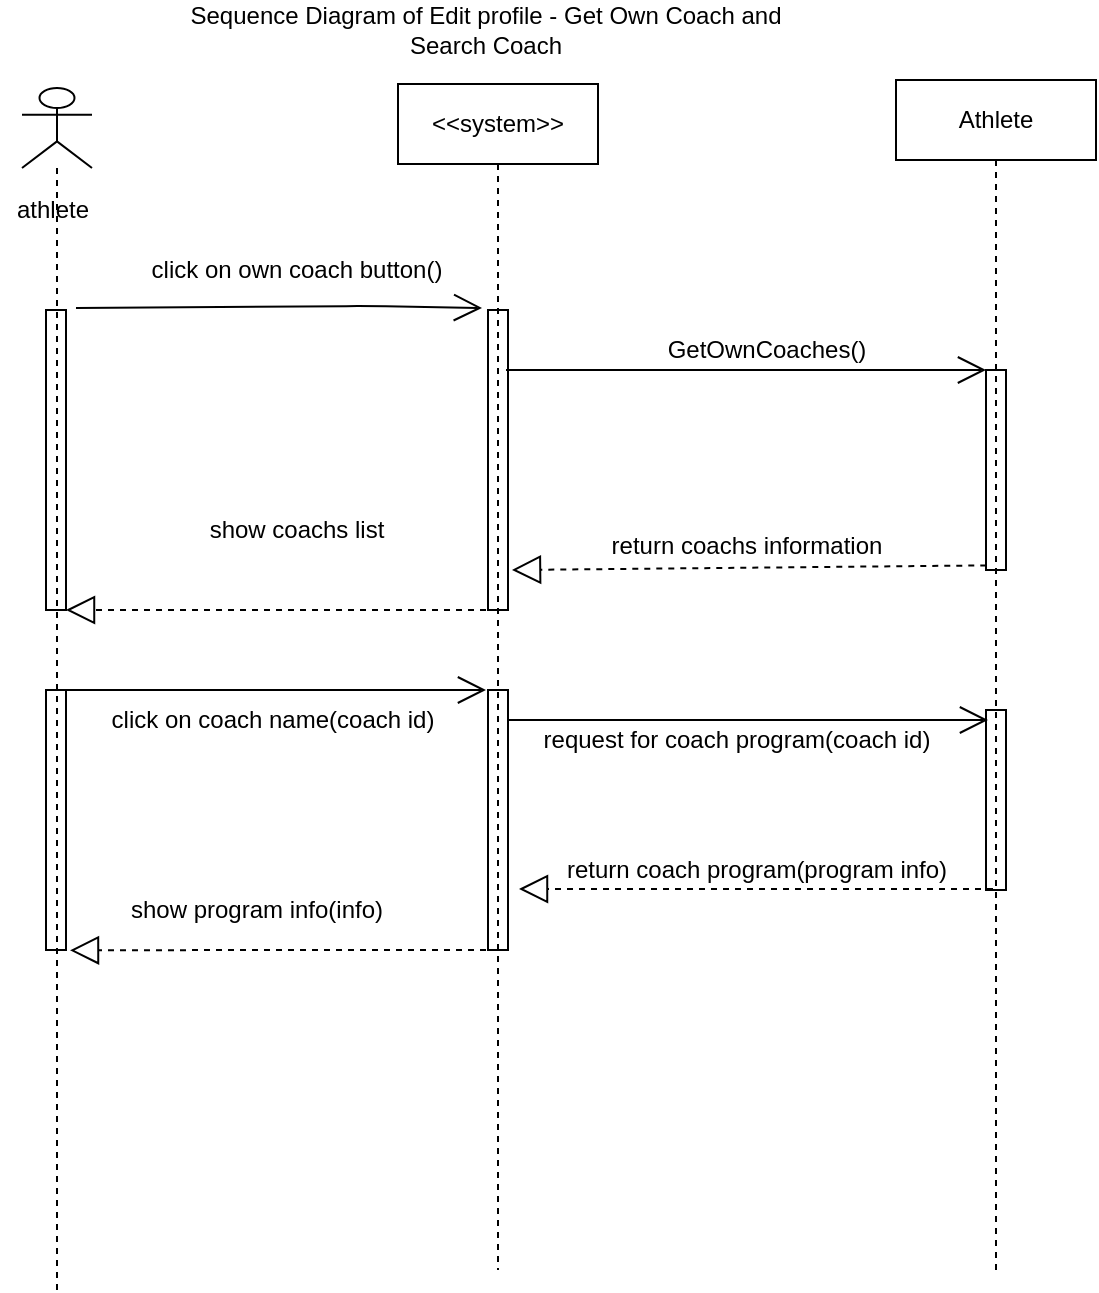 <mxfile version="12.3.8" type="github" pages="1">
  <diagram id="r_8a1xCY7EOqZlu9KzJ9" name="Page-1">
    <mxGraphModel dx="1038" dy="548" grid="1" gridSize="10" guides="1" tooltips="1" connect="1" arrows="1" fold="1" page="1" pageScale="1" pageWidth="827" pageHeight="1169" math="0" shadow="0">
      <root>
        <mxCell id="0"/>
        <mxCell id="1" parent="0"/>
        <mxCell id="oWH08BV5QVG5EaFKPN-z-2" value="" style="html=1;points=[];perimeter=orthogonalPerimeter;" parent="1" vertex="1">
          <mxGeometry x="640" y="200" width="10" height="100" as="geometry"/>
        </mxCell>
        <mxCell id="oWH08BV5QVG5EaFKPN-z-4" value="click on own coach button()" style="text;html=1;align=center;verticalAlign=middle;resizable=0;points=[];;autosize=1;" parent="1" vertex="1">
          <mxGeometry x="215" y="140" width="160" height="20" as="geometry"/>
        </mxCell>
        <mxCell id="oWH08BV5QVG5EaFKPN-z-5" value="" style="endArrow=open;endFill=1;endSize=12;html=1;" parent="1" edge="1">
          <mxGeometry width="160" relative="1" as="geometry">
            <mxPoint x="185" y="169" as="sourcePoint"/>
            <mxPoint x="388" y="169" as="targetPoint"/>
            <Array as="points">
              <mxPoint x="330" y="168"/>
            </Array>
          </mxGeometry>
        </mxCell>
        <mxCell id="oWH08BV5QVG5EaFKPN-z-7" value="show coachs list" style="text;html=1;align=center;verticalAlign=middle;resizable=0;points=[];;autosize=1;" parent="1" vertex="1">
          <mxGeometry x="245" y="270" width="100" height="20" as="geometry"/>
        </mxCell>
        <mxCell id="oWH08BV5QVG5EaFKPN-z-8" value="" style="html=1;points=[];perimeter=orthogonalPerimeter;" parent="1" vertex="1">
          <mxGeometry x="391" y="360" width="10" height="130" as="geometry"/>
        </mxCell>
        <mxCell id="oWH08BV5QVG5EaFKPN-z-9" value="" style="endArrow=open;endFill=1;endSize=12;html=1;" parent="1" edge="1" source="cMLbqUwAu9itUyE34Vvo-7">
          <mxGeometry width="160" relative="1" as="geometry">
            <mxPoint x="180" y="362" as="sourcePoint"/>
            <mxPoint x="390" y="360" as="targetPoint"/>
          </mxGeometry>
        </mxCell>
        <mxCell id="oWH08BV5QVG5EaFKPN-z-10" value="" style="endArrow=block;dashed=1;endFill=0;endSize=12;html=1;entryX=1.2;entryY=0.876;entryDx=0;entryDy=0;entryPerimeter=0;" parent="1" edge="1">
          <mxGeometry width="160" relative="1" as="geometry">
            <mxPoint x="390" y="490" as="sourcePoint"/>
            <mxPoint x="182" y="490.16" as="targetPoint"/>
            <Array as="points">
              <mxPoint x="280" y="490"/>
            </Array>
          </mxGeometry>
        </mxCell>
        <mxCell id="oWH08BV5QVG5EaFKPN-z-11" value="" style="html=1;points=[];perimeter=orthogonalPerimeter;" parent="1" vertex="1">
          <mxGeometry x="391" y="170" width="10" height="150" as="geometry"/>
        </mxCell>
        <mxCell id="oWH08BV5QVG5EaFKPN-z-13" value="" style="endArrow=open;endFill=1;endSize=12;html=1;" parent="1" edge="1">
          <mxGeometry width="160" relative="1" as="geometry">
            <mxPoint x="400" y="200" as="sourcePoint"/>
            <mxPoint x="640" y="200" as="targetPoint"/>
          </mxGeometry>
        </mxCell>
        <mxCell id="oWH08BV5QVG5EaFKPN-z-14" value="GetOwnCoaches()" style="text;html=1;align=center;verticalAlign=middle;resizable=0;points=[];;autosize=1;" parent="1" vertex="1">
          <mxGeometry x="475" y="180" width="110" height="20" as="geometry"/>
        </mxCell>
        <mxCell id="oWH08BV5QVG5EaFKPN-z-15" value="" style="endArrow=block;dashed=1;endFill=0;endSize=12;html=1;exitX=0.014;exitY=0.977;exitDx=0;exitDy=0;exitPerimeter=0;" parent="1" source="oWH08BV5QVG5EaFKPN-z-2" edge="1">
          <mxGeometry width="160" relative="1" as="geometry">
            <mxPoint x="634" y="320" as="sourcePoint"/>
            <mxPoint x="403" y="300" as="targetPoint"/>
            <Array as="points"/>
          </mxGeometry>
        </mxCell>
        <mxCell id="oWH08BV5QVG5EaFKPN-z-16" value="return coachs information" style="text;html=1;align=center;verticalAlign=middle;resizable=0;points=[];;autosize=1;" parent="1" vertex="1">
          <mxGeometry x="445" y="277.5" width="150" height="20" as="geometry"/>
        </mxCell>
        <mxCell id="oWH08BV5QVG5EaFKPN-z-17" value="click on coach name(coach id)" style="text;html=1;align=center;verticalAlign=middle;resizable=0;points=[];;autosize=1;" parent="1" vertex="1">
          <mxGeometry x="192.5" y="365" width="180" height="20" as="geometry"/>
        </mxCell>
        <mxCell id="oWH08BV5QVG5EaFKPN-z-20" value="show program info(info)" style="text;html=1;align=center;verticalAlign=middle;resizable=0;points=[];;autosize=1;" parent="1" vertex="1">
          <mxGeometry x="205" y="460" width="140" height="20" as="geometry"/>
        </mxCell>
        <mxCell id="oWH08BV5QVG5EaFKPN-z-21" value="Sequence Diagram of Edit profile - Get Own Coach and Search Coach" style="text;html=1;strokeColor=none;fillColor=none;align=center;verticalAlign=middle;whiteSpace=wrap;rounded=0;" parent="1" vertex="1">
          <mxGeometry x="225" y="20" width="330" height="20" as="geometry"/>
        </mxCell>
        <mxCell id="oWH08BV5QVG5EaFKPN-z-24" value="" style="html=1;points=[];perimeter=orthogonalPerimeter;" parent="1" vertex="1">
          <mxGeometry x="640" y="370" width="10" height="90" as="geometry"/>
        </mxCell>
        <mxCell id="oWH08BV5QVG5EaFKPN-z-27" value="" style="endArrow=open;endFill=1;endSize=12;html=1;" parent="1" edge="1">
          <mxGeometry width="160" relative="1" as="geometry">
            <mxPoint x="401" y="375" as="sourcePoint"/>
            <mxPoint x="641" y="375" as="targetPoint"/>
          </mxGeometry>
        </mxCell>
        <mxCell id="oWH08BV5QVG5EaFKPN-z-28" value="" style="endArrow=block;dashed=1;endFill=0;endSize=12;html=1;" parent="1" edge="1">
          <mxGeometry width="160" relative="1" as="geometry">
            <mxPoint x="643.5" y="459.5" as="sourcePoint"/>
            <mxPoint x="406.5" y="459.5" as="targetPoint"/>
            <Array as="points"/>
          </mxGeometry>
        </mxCell>
        <mxCell id="oWH08BV5QVG5EaFKPN-z-29" value="request for coach program(coach id)" style="text;html=1;align=center;verticalAlign=middle;resizable=0;points=[];;autosize=1;" parent="1" vertex="1">
          <mxGeometry x="410" y="375" width="210" height="20" as="geometry"/>
        </mxCell>
        <mxCell id="oWH08BV5QVG5EaFKPN-z-30" value="return coach program(program info)" style="text;html=1;align=center;verticalAlign=middle;resizable=0;points=[];;autosize=1;" parent="1" vertex="1">
          <mxGeometry x="420" y="440" width="210" height="20" as="geometry"/>
        </mxCell>
        <mxCell id="cMLbqUwAu9itUyE34Vvo-1" value="&lt;span style=&quot;white-space: nowrap&quot;&gt;Athlete&lt;/span&gt;" style="shape=umlLifeline;perimeter=lifelinePerimeter;whiteSpace=wrap;html=1;container=1;collapsible=0;recursiveResize=0;outlineConnect=0;" parent="1" vertex="1">
          <mxGeometry x="595" y="55" width="100" height="595" as="geometry"/>
        </mxCell>
        <mxCell id="cMLbqUwAu9itUyE34Vvo-2" value="&lt;span style=&quot;white-space: nowrap&quot;&gt;&amp;lt;&amp;lt;system&amp;gt;&amp;gt;&lt;/span&gt;" style="shape=umlLifeline;perimeter=lifelinePerimeter;whiteSpace=wrap;html=1;container=1;collapsible=0;recursiveResize=0;outlineConnect=0;" parent="1" vertex="1">
          <mxGeometry x="346" y="57" width="100" height="593" as="geometry"/>
        </mxCell>
        <mxCell id="cMLbqUwAu9itUyE34Vvo-5" value="" style="html=1;points=[];perimeter=orthogonalPerimeter;" parent="1" vertex="1">
          <mxGeometry x="170" y="360" width="10" height="130" as="geometry"/>
        </mxCell>
        <mxCell id="cMLbqUwAu9itUyE34Vvo-3" value="" style="html=1;points=[];perimeter=orthogonalPerimeter;" parent="1" vertex="1">
          <mxGeometry x="170" y="170" width="10" height="150" as="geometry"/>
        </mxCell>
        <mxCell id="cMLbqUwAu9itUyE34Vvo-6" value="" style="endArrow=block;dashed=1;endFill=0;endSize=12;html=1;" parent="1" edge="1">
          <mxGeometry width="160" relative="1" as="geometry">
            <mxPoint x="390" y="320" as="sourcePoint"/>
            <mxPoint x="180" y="320" as="targetPoint"/>
            <Array as="points"/>
          </mxGeometry>
        </mxCell>
        <mxCell id="cMLbqUwAu9itUyE34Vvo-7" value="" style="shape=umlLifeline;participant=umlActor;perimeter=lifelinePerimeter;whiteSpace=wrap;html=1;container=1;collapsible=0;recursiveResize=0;verticalAlign=top;spacingTop=36;labelBackgroundColor=#ffffff;outlineConnect=0;" parent="1" vertex="1">
          <mxGeometry x="158" y="59" width="35" height="601" as="geometry"/>
        </mxCell>
        <mxCell id="cMLbqUwAu9itUyE34Vvo-8" value="athlete" style="text;html=1;align=center;verticalAlign=middle;resizable=0;points=[];;autosize=1;" parent="cMLbqUwAu9itUyE34Vvo-7" vertex="1">
          <mxGeometry x="-10.5" y="51" width="50" height="20" as="geometry"/>
        </mxCell>
      </root>
    </mxGraphModel>
  </diagram>
</mxfile>
